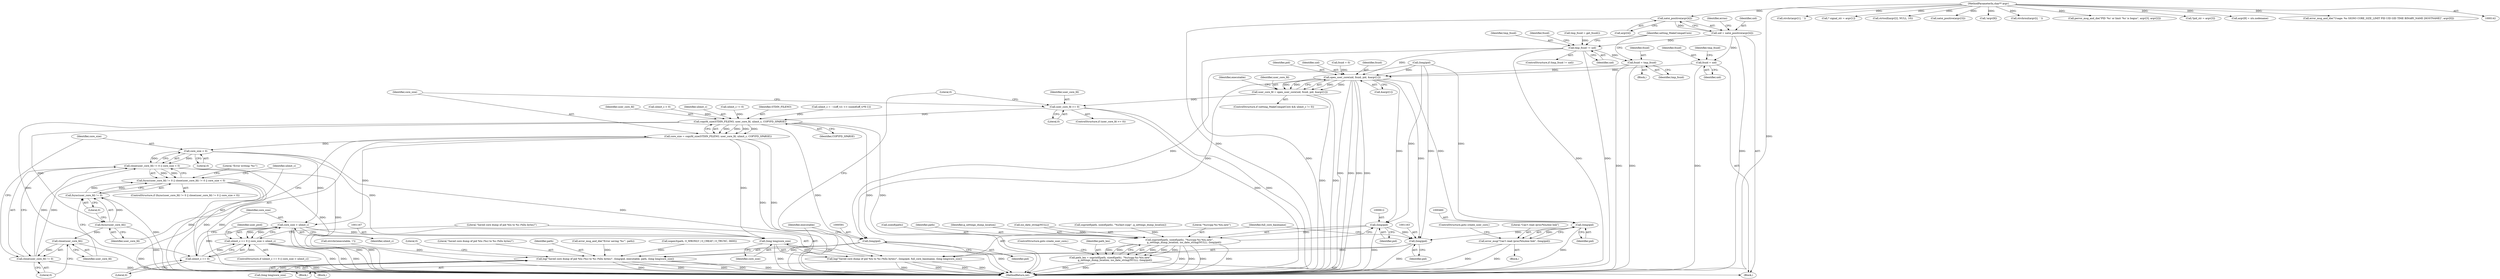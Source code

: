 digraph "0_abrt_4f2c1ddd3e3b81d2d5146b883115371f1cada9f9@pointer" {
"1000310" [label="(Call,xatoi_positive(argv[4]))"];
"1000144" [label="(MethodParameterIn,char** argv)"];
"1000308" [label="(Call,uid = xatoi_positive(argv[4]))"];
"1000409" [label="(Call,fsuid = uid)"];
"1000444" [label="(Call,open_user_core(uid, fsuid, pid, &argv[1]))"];
"1000442" [label="(Call,user_core_fd = open_user_core(uid, fsuid, pid, &argv[1]))"];
"1001109" [label="(Call,user_core_fd >= 0)"];
"1001116" [label="(Call,copyfd_size(STDIN_FILENO, user_core_fd, ulimit_c, COPYFD_SPARSE))"];
"1001114" [label="(Call,core_size = copyfd_size(STDIN_FILENO, user_core_fd, ulimit_c, COPYFD_SPARSE))"];
"1001132" [label="(Call,core_size < 0)"];
"1001127" [label="(Call,close(user_core_fd) != 0 || core_size < 0)"];
"1001122" [label="(Call,fsync(user_core_fd) != 0 || close(user_core_fd) != 0 || core_size < 0)"];
"1001150" [label="(Call,core_size > ulimit_c)"];
"1001146" [label="(Call,ulimit_c == 0 || core_size > ulimit_c)"];
"1001166" [label="(Call,(long long)core_size)"];
"1001160" [label="(Call,log(\"Saved core dump of pid %lu to %s (%llu bytes)\", (long)pid, full_core_basename, (long long)core_size))"];
"1001124" [label="(Call,fsync(user_core_fd))"];
"1001123" [label="(Call,fsync(user_core_fd) != 0)"];
"1001129" [label="(Call,close(user_core_fd))"];
"1001128" [label="(Call,close(user_core_fd) != 0)"];
"1001147" [label="(Call,ulimit_c == 0)"];
"1000459" [label="(Call,(long)pid)"];
"1000457" [label="(Call,error_msg(\"Can't read /proc/%lu/exe link\", (long)pid))"];
"1001162" [label="(Call,(long)pid)"];
"1000590" [label="(Call,(long)pid)"];
"1000588" [label="(Call,log(\"Saved core dump of pid %lu (%s) to %s (%llu bytes)\", (long)pid, executable, path, (long long)core_size))"];
"1000611" [label="(Call,(long)pid)"];
"1000603" [label="(Call,snprintf(path, sizeof(path), \"%s/ccpp-%s-%lu.new\",\n            g_settings_dump_location, iso_date_string(NULL), (long)pid))"];
"1000601" [label="(Call,path_len = snprintf(path, sizeof(path), \"%s/ccpp-%s-%lu.new\",\n            g_settings_dump_location, iso_date_string(NULL), (long)pid))"];
"1000421" [label="(Call,tmp_fsuid != uid)"];
"1000433" [label="(Call,fsuid = tmp_fsuid)"];
"1000400" [label="(Call,(long)pid)"];
"1000177" [label="(Call,strchr(argv[1], ' '))"];
"1000438" [label="(Identifier,setting_MakeCompatCore)"];
"1001109" [label="(Call,user_core_fd >= 0)"];
"1000443" [label="(Identifier,user_core_fd)"];
"1001116" [label="(Call,copyfd_size(STDIN_FILENO, user_core_fd, ulimit_c, COPYFD_SPARSE))"];
"1001165" [label="(Identifier,full_core_basename)"];
"1000277" [label="(Call,ulimit_c < 0)"];
"1000420" [label="(ControlStructure,if (tmp_fsuid != uid))"];
"1001155" [label="(Identifier,user_pwd)"];
"1000458" [label="(Literal,\"Can't read /proc/%lu/exe link\")"];
"1001129" [label="(Call,close(user_core_fd))"];
"1000257" [label="(Call,* signal_str = argv[1])"];
"1001110" [label="(Identifier,user_core_fd)"];
"1001146" [label="(Call,ulimit_c == 0 || core_size > ulimit_c)"];
"1000604" [label="(Identifier,path)"];
"1001123" [label="(Call,fsync(user_core_fd) != 0)"];
"1000442" [label="(Call,user_core_fd = open_user_core(uid, fsuid, pid, &argv[1]))"];
"1000547" [label="(Block,)"];
"1000609" [label="(Call,iso_date_string(NULL))"];
"1000615" [label="(ControlStructure,goto create_user_core;)"];
"1001149" [label="(Literal,0)"];
"1001147" [label="(Call,ulimit_c == 0)"];
"1000432" [label="(Block,)"];
"1001112" [label="(Block,)"];
"1000519" [label="(Call,snprintf(path, sizeof(path), \"%s/last-ccpp\", g_settings_dump_location))"];
"1000456" [label="(Block,)"];
"1001148" [label="(Identifier,ulimit_c)"];
"1000434" [label="(Identifier,fsuid)"];
"1000308" [label="(Call,uid = xatoi_positive(argv[4]))"];
"1000426" [label="(Identifier,fsuid)"];
"1000316" [label="(Identifier,errno)"];
"1000270" [label="(Call,strtoull(argv[2], NULL, 10))"];
"1000594" [label="(Identifier,path)"];
"1000423" [label="(Identifier,uid)"];
"1001131" [label="(Literal,0)"];
"1001152" [label="(Identifier,ulimit_c)"];
"1000592" [label="(Identifier,pid)"];
"1001121" [label="(ControlStructure,if (fsync(user_core_fd) != 0 || close(user_core_fd) != 0 || core_size < 0))"];
"1001119" [label="(Identifier,ulimit_c)"];
"1000433" [label="(Call,fsuid = tmp_fsuid)"];
"1000439" [label="(Call,ulimit_c != 0)"];
"1000595" [label="(Call,(long long)core_size)"];
"1001125" [label="(Identifier,user_core_fd)"];
"1000144" [label="(MethodParameterIn,char** argv)"];
"1000410" [label="(Identifier,fsuid)"];
"1001111" [label="(Literal,0)"];
"1000588" [label="(Call,log(\"Saved core dump of pid %lu (%s) to %s (%llu bytes)\", (long)pid, executable, path, (long long)core_size))"];
"1001168" [label="(Identifier,core_size)"];
"1000446" [label="(Identifier,fsuid)"];
"1001160" [label="(Call,log(\"Saved core dump of pid %lu to %s (%llu bytes)\", (long)pid, full_core_basename, (long long)core_size))"];
"1001170" [label="(Literal,0)"];
"1001162" [label="(Call,(long)pid)"];
"1000303" [label="(Call,xatoi_positive(argv[3]))"];
"1001120" [label="(Identifier,COPYFD_SPARSE)"];
"1001137" [label="(Literal,\"Error writing '%s'\")"];
"1000448" [label="(Call,&argv[1])"];
"1000444" [label="(Call,open_user_core(uid, fsuid, pid, &argv[1]))"];
"1001124" [label="(Call,fsync(user_core_fd))"];
"1000459" [label="(Call,(long)pid)"];
"1001130" [label="(Identifier,user_core_fd)"];
"1001132" [label="(Call,core_size < 0)"];
"1001164" [label="(Identifier,pid)"];
"1000613" [label="(Identifier,pid)"];
"1000409" [label="(Call,fsuid = uid)"];
"1001166" [label="(Call,(long long)core_size)"];
"1000461" [label="(Identifier,pid)"];
"1000585" [label="(Call,error_msg_and_die(\"Error saving '%s'\", path))"];
"1001151" [label="(Identifier,core_size)"];
"1000411" [label="(Identifier,uid)"];
"1000309" [label="(Identifier,uid)"];
"1000558" [label="(Call,xopen3(path, O_WRONLY | O_CREAT | O_TRUNC, 0600))"];
"1000435" [label="(Identifier,tmp_fsuid)"];
"1001114" [label="(Call,core_size = copyfd_size(STDIN_FILENO, user_core_fd, ulimit_c, COPYFD_SPARSE))"];
"1000447" [label="(Identifier,pid)"];
"1000534" [label="(Call,strrchr(executable, '/'))"];
"1001171" [label="(MethodReturn,int)"];
"1000346" [label="(Call,!argv[8])"];
"1000196" [label="(Call,strchrnul(argv[i], ' '))"];
"1000607" [label="(Literal,\"%s/ccpp-%s-%lu.new\")"];
"1000445" [label="(Identifier,uid)"];
"1001115" [label="(Identifier,core_size)"];
"1001128" [label="(Call,close(user_core_fd) != 0)"];
"1001108" [label="(ControlStructure,if (user_core_fd >= 0))"];
"1000602" [label="(Identifier,path_len)"];
"1000590" [label="(Call,(long)pid)"];
"1000414" [label="(Identifier,tmp_fsuid)"];
"1001150" [label="(Call,core_size > ulimit_c)"];
"1000603" [label="(Call,snprintf(path, sizeof(path), \"%s/ccpp-%s-%lu.new\",\n            g_settings_dump_location, iso_date_string(NULL), (long)pid))"];
"1000605" [label="(Call,sizeof(path))"];
"1000599" [label="(Literal,0)"];
"1001145" [label="(ControlStructure,if (ulimit_c == 0 || core_size > ulimit_c))"];
"1000321" [label="(Call,perror_msg_and_die(\"PID '%s' or limit '%s' is bogus\", argv[3], argv[2]))"];
"1001122" [label="(Call,fsync(user_core_fd) != 0 || close(user_core_fd) != 0 || core_size < 0)"];
"1000589" [label="(Literal,\"Saved core dump of pid %lu (%s) to %s (%llu bytes)\")"];
"1001127" [label="(Call,close(user_core_fd) != 0 || core_size < 0)"];
"1000436" [label="(ControlStructure,if (setting_MakeCompatCore && ulimit_c != 0))"];
"1000454" [label="(Identifier,executable)"];
"1000608" [label="(Identifier,g_settings_dump_location)"];
"1001117" [label="(Identifier,STDIN_FILENO)"];
"1000295" [label="(Call,*pid_str = argv[3])"];
"1001126" [label="(Literal,0)"];
"1000354" [label="(Call,argv[8] = uts.nodename)"];
"1000145" [label="(Block,)"];
"1000171" [label="(Call,error_msg_and_die(\"Usage: %s SIGNO CORE_SIZE_LIMIT PID UID GID TIME BINARY_NAME [HOSTNAME]\", argv[0]))"];
"1000311" [label="(Call,argv[4])"];
"1000457" [label="(Call,error_msg(\"Can't read /proc/%lu/exe link\", (long)pid))"];
"1000281" [label="(Call,ulimit_c = ~((off_t)1 << (sizeof(off_t)*8-1)))"];
"1000601" [label="(Call,path_len = snprintf(path, sizeof(path), \"%s/ccpp-%s-%lu.new\",\n            g_settings_dump_location, iso_date_string(NULL), (long)pid))"];
"1000611" [label="(Call,(long)pid)"];
"1000593" [label="(Identifier,executable)"];
"1000413" [label="(Call,tmp_fsuid = get_fsuid())"];
"1001161" [label="(Literal,\"Saved core dump of pid %lu to %s (%llu bytes)\")"];
"1000425" [label="(Call,fsuid = 0)"];
"1001118" [label="(Identifier,user_core_fd)"];
"1000421" [label="(Call,tmp_fsuid != uid)"];
"1000422" [label="(Identifier,tmp_fsuid)"];
"1000462" [label="(ControlStructure,goto create_user_core;)"];
"1001133" [label="(Identifier,core_size)"];
"1001134" [label="(Literal,0)"];
"1000310" [label="(Call,xatoi_positive(argv[4]))"];
"1000310" -> "1000308"  [label="AST: "];
"1000310" -> "1000311"  [label="CFG: "];
"1000311" -> "1000310"  [label="AST: "];
"1000308" -> "1000310"  [label="CFG: "];
"1000310" -> "1001171"  [label="DDG: "];
"1000310" -> "1000308"  [label="DDG: "];
"1000144" -> "1000310"  [label="DDG: "];
"1000144" -> "1000142"  [label="AST: "];
"1000144" -> "1001171"  [label="DDG: "];
"1000144" -> "1000171"  [label="DDG: "];
"1000144" -> "1000177"  [label="DDG: "];
"1000144" -> "1000196"  [label="DDG: "];
"1000144" -> "1000257"  [label="DDG: "];
"1000144" -> "1000270"  [label="DDG: "];
"1000144" -> "1000295"  [label="DDG: "];
"1000144" -> "1000303"  [label="DDG: "];
"1000144" -> "1000321"  [label="DDG: "];
"1000144" -> "1000346"  [label="DDG: "];
"1000144" -> "1000354"  [label="DDG: "];
"1000308" -> "1000145"  [label="AST: "];
"1000309" -> "1000308"  [label="AST: "];
"1000316" -> "1000308"  [label="CFG: "];
"1000308" -> "1001171"  [label="DDG: "];
"1000308" -> "1000409"  [label="DDG: "];
"1000308" -> "1000421"  [label="DDG: "];
"1000409" -> "1000145"  [label="AST: "];
"1000409" -> "1000411"  [label="CFG: "];
"1000410" -> "1000409"  [label="AST: "];
"1000411" -> "1000409"  [label="AST: "];
"1000414" -> "1000409"  [label="CFG: "];
"1000409" -> "1001171"  [label="DDG: "];
"1000409" -> "1000444"  [label="DDG: "];
"1000444" -> "1000442"  [label="AST: "];
"1000444" -> "1000448"  [label="CFG: "];
"1000445" -> "1000444"  [label="AST: "];
"1000446" -> "1000444"  [label="AST: "];
"1000447" -> "1000444"  [label="AST: "];
"1000448" -> "1000444"  [label="AST: "];
"1000442" -> "1000444"  [label="CFG: "];
"1000444" -> "1001171"  [label="DDG: "];
"1000444" -> "1001171"  [label="DDG: "];
"1000444" -> "1001171"  [label="DDG: "];
"1000444" -> "1001171"  [label="DDG: "];
"1000444" -> "1000442"  [label="DDG: "];
"1000444" -> "1000442"  [label="DDG: "];
"1000444" -> "1000442"  [label="DDG: "];
"1000444" -> "1000442"  [label="DDG: "];
"1000421" -> "1000444"  [label="DDG: "];
"1000433" -> "1000444"  [label="DDG: "];
"1000425" -> "1000444"  [label="DDG: "];
"1000400" -> "1000444"  [label="DDG: "];
"1000444" -> "1000459"  [label="DDG: "];
"1000444" -> "1000590"  [label="DDG: "];
"1000444" -> "1000611"  [label="DDG: "];
"1000444" -> "1001162"  [label="DDG: "];
"1000442" -> "1000436"  [label="AST: "];
"1000443" -> "1000442"  [label="AST: "];
"1000454" -> "1000442"  [label="CFG: "];
"1000442" -> "1001171"  [label="DDG: "];
"1000442" -> "1001171"  [label="DDG: "];
"1000442" -> "1001109"  [label="DDG: "];
"1001109" -> "1001108"  [label="AST: "];
"1001109" -> "1001111"  [label="CFG: "];
"1001110" -> "1001109"  [label="AST: "];
"1001111" -> "1001109"  [label="AST: "];
"1001115" -> "1001109"  [label="CFG: "];
"1001170" -> "1001109"  [label="CFG: "];
"1001109" -> "1001171"  [label="DDG: "];
"1001109" -> "1001171"  [label="DDG: "];
"1001109" -> "1001116"  [label="DDG: "];
"1001116" -> "1001114"  [label="AST: "];
"1001116" -> "1001120"  [label="CFG: "];
"1001117" -> "1001116"  [label="AST: "];
"1001118" -> "1001116"  [label="AST: "];
"1001119" -> "1001116"  [label="AST: "];
"1001120" -> "1001116"  [label="AST: "];
"1001114" -> "1001116"  [label="CFG: "];
"1001116" -> "1001171"  [label="DDG: "];
"1001116" -> "1001171"  [label="DDG: "];
"1001116" -> "1001171"  [label="DDG: "];
"1001116" -> "1001114"  [label="DDG: "];
"1001116" -> "1001114"  [label="DDG: "];
"1001116" -> "1001114"  [label="DDG: "];
"1001116" -> "1001114"  [label="DDG: "];
"1000281" -> "1001116"  [label="DDG: "];
"1000439" -> "1001116"  [label="DDG: "];
"1000277" -> "1001116"  [label="DDG: "];
"1001116" -> "1001124"  [label="DDG: "];
"1001116" -> "1001147"  [label="DDG: "];
"1001114" -> "1001112"  [label="AST: "];
"1001115" -> "1001114"  [label="AST: "];
"1001125" -> "1001114"  [label="CFG: "];
"1001114" -> "1001171"  [label="DDG: "];
"1001114" -> "1001171"  [label="DDG: "];
"1001114" -> "1001132"  [label="DDG: "];
"1001114" -> "1001150"  [label="DDG: "];
"1001114" -> "1001166"  [label="DDG: "];
"1001132" -> "1001127"  [label="AST: "];
"1001132" -> "1001134"  [label="CFG: "];
"1001133" -> "1001132"  [label="AST: "];
"1001134" -> "1001132"  [label="AST: "];
"1001127" -> "1001132"  [label="CFG: "];
"1001132" -> "1001171"  [label="DDG: "];
"1001132" -> "1001127"  [label="DDG: "];
"1001132" -> "1001127"  [label="DDG: "];
"1001132" -> "1001150"  [label="DDG: "];
"1001132" -> "1001166"  [label="DDG: "];
"1001127" -> "1001122"  [label="AST: "];
"1001127" -> "1001128"  [label="CFG: "];
"1001128" -> "1001127"  [label="AST: "];
"1001122" -> "1001127"  [label="CFG: "];
"1001127" -> "1001171"  [label="DDG: "];
"1001127" -> "1001171"  [label="DDG: "];
"1001127" -> "1001122"  [label="DDG: "];
"1001127" -> "1001122"  [label="DDG: "];
"1001128" -> "1001127"  [label="DDG: "];
"1001128" -> "1001127"  [label="DDG: "];
"1001122" -> "1001121"  [label="AST: "];
"1001122" -> "1001123"  [label="CFG: "];
"1001123" -> "1001122"  [label="AST: "];
"1001137" -> "1001122"  [label="CFG: "];
"1001148" -> "1001122"  [label="CFG: "];
"1001122" -> "1001171"  [label="DDG: "];
"1001122" -> "1001171"  [label="DDG: "];
"1001122" -> "1001171"  [label="DDG: "];
"1001123" -> "1001122"  [label="DDG: "];
"1001123" -> "1001122"  [label="DDG: "];
"1001150" -> "1001146"  [label="AST: "];
"1001150" -> "1001152"  [label="CFG: "];
"1001151" -> "1001150"  [label="AST: "];
"1001152" -> "1001150"  [label="AST: "];
"1001146" -> "1001150"  [label="CFG: "];
"1001150" -> "1001171"  [label="DDG: "];
"1001150" -> "1001171"  [label="DDG: "];
"1001150" -> "1001146"  [label="DDG: "];
"1001150" -> "1001146"  [label="DDG: "];
"1001147" -> "1001150"  [label="DDG: "];
"1001150" -> "1001166"  [label="DDG: "];
"1001146" -> "1001145"  [label="AST: "];
"1001146" -> "1001147"  [label="CFG: "];
"1001147" -> "1001146"  [label="AST: "];
"1001155" -> "1001146"  [label="CFG: "];
"1001161" -> "1001146"  [label="CFG: "];
"1001146" -> "1001171"  [label="DDG: "];
"1001146" -> "1001171"  [label="DDG: "];
"1001146" -> "1001171"  [label="DDG: "];
"1001147" -> "1001146"  [label="DDG: "];
"1001147" -> "1001146"  [label="DDG: "];
"1001166" -> "1001160"  [label="AST: "];
"1001166" -> "1001168"  [label="CFG: "];
"1001167" -> "1001166"  [label="AST: "];
"1001168" -> "1001166"  [label="AST: "];
"1001160" -> "1001166"  [label="CFG: "];
"1001166" -> "1001171"  [label="DDG: "];
"1001166" -> "1001160"  [label="DDG: "];
"1001160" -> "1001112"  [label="AST: "];
"1001161" -> "1001160"  [label="AST: "];
"1001162" -> "1001160"  [label="AST: "];
"1001165" -> "1001160"  [label="AST: "];
"1001170" -> "1001160"  [label="CFG: "];
"1001160" -> "1001171"  [label="DDG: "];
"1001160" -> "1001171"  [label="DDG: "];
"1001160" -> "1001171"  [label="DDG: "];
"1001160" -> "1001171"  [label="DDG: "];
"1001162" -> "1001160"  [label="DDG: "];
"1001124" -> "1001123"  [label="AST: "];
"1001124" -> "1001125"  [label="CFG: "];
"1001125" -> "1001124"  [label="AST: "];
"1001126" -> "1001124"  [label="CFG: "];
"1001124" -> "1001171"  [label="DDG: "];
"1001124" -> "1001123"  [label="DDG: "];
"1001124" -> "1001129"  [label="DDG: "];
"1001123" -> "1001126"  [label="CFG: "];
"1001126" -> "1001123"  [label="AST: "];
"1001130" -> "1001123"  [label="CFG: "];
"1001123" -> "1001171"  [label="DDG: "];
"1001129" -> "1001128"  [label="AST: "];
"1001129" -> "1001130"  [label="CFG: "];
"1001130" -> "1001129"  [label="AST: "];
"1001131" -> "1001129"  [label="CFG: "];
"1001129" -> "1001171"  [label="DDG: "];
"1001129" -> "1001128"  [label="DDG: "];
"1001128" -> "1001131"  [label="CFG: "];
"1001131" -> "1001128"  [label="AST: "];
"1001133" -> "1001128"  [label="CFG: "];
"1001128" -> "1001171"  [label="DDG: "];
"1001147" -> "1001149"  [label="CFG: "];
"1001148" -> "1001147"  [label="AST: "];
"1001149" -> "1001147"  [label="AST: "];
"1001151" -> "1001147"  [label="CFG: "];
"1001147" -> "1001171"  [label="DDG: "];
"1000459" -> "1000457"  [label="AST: "];
"1000459" -> "1000461"  [label="CFG: "];
"1000460" -> "1000459"  [label="AST: "];
"1000461" -> "1000459"  [label="AST: "];
"1000457" -> "1000459"  [label="CFG: "];
"1000459" -> "1001171"  [label="DDG: "];
"1000459" -> "1000457"  [label="DDG: "];
"1000400" -> "1000459"  [label="DDG: "];
"1000459" -> "1001162"  [label="DDG: "];
"1000457" -> "1000456"  [label="AST: "];
"1000458" -> "1000457"  [label="AST: "];
"1000462" -> "1000457"  [label="CFG: "];
"1000457" -> "1001171"  [label="DDG: "];
"1000457" -> "1001171"  [label="DDG: "];
"1001162" -> "1001164"  [label="CFG: "];
"1001163" -> "1001162"  [label="AST: "];
"1001164" -> "1001162"  [label="AST: "];
"1001165" -> "1001162"  [label="CFG: "];
"1001162" -> "1001171"  [label="DDG: "];
"1000611" -> "1001162"  [label="DDG: "];
"1000400" -> "1001162"  [label="DDG: "];
"1000590" -> "1000588"  [label="AST: "];
"1000590" -> "1000592"  [label="CFG: "];
"1000591" -> "1000590"  [label="AST: "];
"1000592" -> "1000590"  [label="AST: "];
"1000593" -> "1000590"  [label="CFG: "];
"1000590" -> "1001171"  [label="DDG: "];
"1000590" -> "1000588"  [label="DDG: "];
"1000400" -> "1000590"  [label="DDG: "];
"1000588" -> "1000547"  [label="AST: "];
"1000588" -> "1000595"  [label="CFG: "];
"1000589" -> "1000588"  [label="AST: "];
"1000593" -> "1000588"  [label="AST: "];
"1000594" -> "1000588"  [label="AST: "];
"1000595" -> "1000588"  [label="AST: "];
"1000599" -> "1000588"  [label="CFG: "];
"1000588" -> "1001171"  [label="DDG: "];
"1000588" -> "1001171"  [label="DDG: "];
"1000588" -> "1001171"  [label="DDG: "];
"1000588" -> "1001171"  [label="DDG: "];
"1000588" -> "1001171"  [label="DDG: "];
"1000534" -> "1000588"  [label="DDG: "];
"1000585" -> "1000588"  [label="DDG: "];
"1000558" -> "1000588"  [label="DDG: "];
"1000595" -> "1000588"  [label="DDG: "];
"1000611" -> "1000603"  [label="AST: "];
"1000611" -> "1000613"  [label="CFG: "];
"1000612" -> "1000611"  [label="AST: "];
"1000613" -> "1000611"  [label="AST: "];
"1000603" -> "1000611"  [label="CFG: "];
"1000611" -> "1001171"  [label="DDG: "];
"1000611" -> "1000603"  [label="DDG: "];
"1000400" -> "1000611"  [label="DDG: "];
"1000603" -> "1000601"  [label="AST: "];
"1000604" -> "1000603"  [label="AST: "];
"1000605" -> "1000603"  [label="AST: "];
"1000607" -> "1000603"  [label="AST: "];
"1000608" -> "1000603"  [label="AST: "];
"1000609" -> "1000603"  [label="AST: "];
"1000601" -> "1000603"  [label="CFG: "];
"1000603" -> "1001171"  [label="DDG: "];
"1000603" -> "1001171"  [label="DDG: "];
"1000603" -> "1001171"  [label="DDG: "];
"1000603" -> "1001171"  [label="DDG: "];
"1000603" -> "1000601"  [label="DDG: "];
"1000603" -> "1000601"  [label="DDG: "];
"1000603" -> "1000601"  [label="DDG: "];
"1000603" -> "1000601"  [label="DDG: "];
"1000603" -> "1000601"  [label="DDG: "];
"1000519" -> "1000603"  [label="DDG: "];
"1000609" -> "1000603"  [label="DDG: "];
"1000601" -> "1000145"  [label="AST: "];
"1000602" -> "1000601"  [label="AST: "];
"1000615" -> "1000601"  [label="CFG: "];
"1000601" -> "1001171"  [label="DDG: "];
"1000601" -> "1001171"  [label="DDG: "];
"1000421" -> "1000420"  [label="AST: "];
"1000421" -> "1000423"  [label="CFG: "];
"1000422" -> "1000421"  [label="AST: "];
"1000423" -> "1000421"  [label="AST: "];
"1000426" -> "1000421"  [label="CFG: "];
"1000438" -> "1000421"  [label="CFG: "];
"1000421" -> "1001171"  [label="DDG: "];
"1000421" -> "1001171"  [label="DDG: "];
"1000421" -> "1001171"  [label="DDG: "];
"1000413" -> "1000421"  [label="DDG: "];
"1000421" -> "1000433"  [label="DDG: "];
"1000433" -> "1000432"  [label="AST: "];
"1000433" -> "1000435"  [label="CFG: "];
"1000434" -> "1000433"  [label="AST: "];
"1000435" -> "1000433"  [label="AST: "];
"1000438" -> "1000433"  [label="CFG: "];
"1000433" -> "1001171"  [label="DDG: "];
"1000433" -> "1001171"  [label="DDG: "];
}
